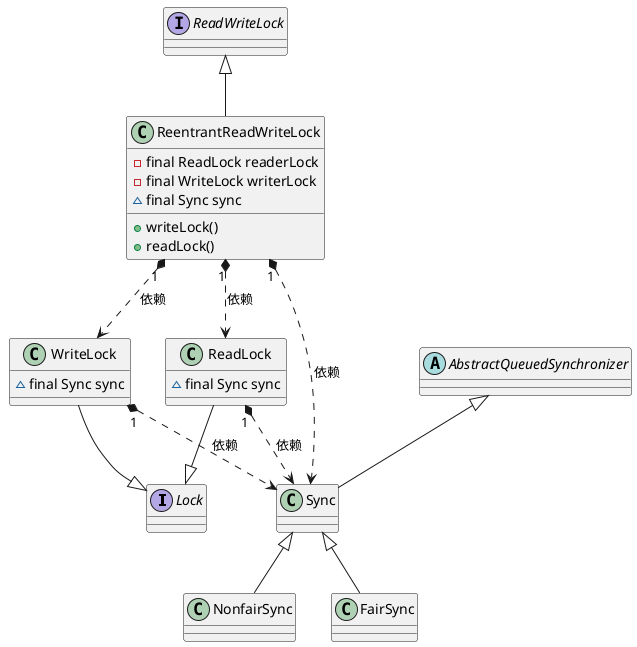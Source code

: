 @startuml

interface Lock
interface ReadWriteLock

abstract class AbstractQueuedSynchronizer

ReadWriteLock <|-- ReentrantReadWriteLock

AbstractQueuedSynchronizer <|--Sync

Sync <|-- NonfairSync
Sync <|-- FairSync

ReadLock --|> Lock
WriteLock --|> Lock
ReentrantReadWriteLock "1" *..> ReadLock : 依赖
ReentrantReadWriteLock "1" *..> WriteLock : 依赖
ReentrantReadWriteLock "1" *..> Sync : 依赖

ReadLock "1" *..> Sync : 依赖
WriteLock "1" *..> Sync : 依赖

class ReentrantReadWriteLock {
    -final ReadLock readerLock
    -final WriteLock writerLock
    ~final Sync sync
    +writeLock()
    +readLock()
}

class ReadLock {
    ~final Sync sync
}

class WriteLock {
    ~final Sync sync
}

@enduml